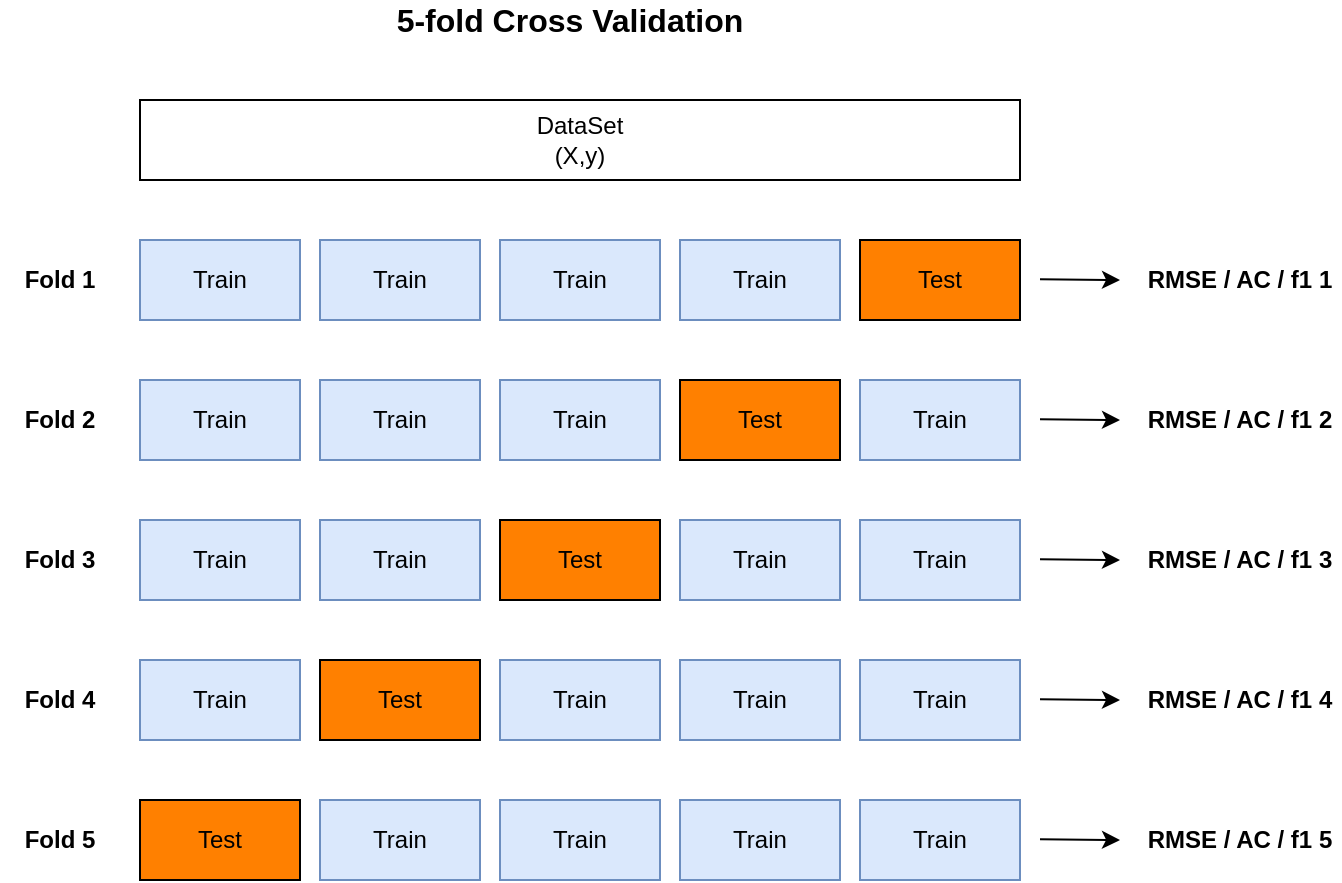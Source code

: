 <mxfile version="13.7.3" type="device"><diagram id="gwORpkiTcTMyrVJZlr1m" name="Page-1"><mxGraphModel dx="1086" dy="846" grid="1" gridSize="10" guides="1" tooltips="1" connect="1" arrows="1" fold="1" page="1" pageScale="1" pageWidth="827" pageHeight="1169" math="0" shadow="0"><root><mxCell id="0"/><mxCell id="1" parent="0"/><mxCell id="6YuwhX_xSr0UXWVqDq8y-11" value="" style="group" parent="1" vertex="1" connectable="0"><mxGeometry x="10" y="90" width="670" height="440" as="geometry"/></mxCell><mxCell id="6YuwhX_xSr0UXWVqDq8y-10" value="" style="group" parent="6YuwhX_xSr0UXWVqDq8y-11" vertex="1" connectable="0"><mxGeometry width="670" height="440" as="geometry"/></mxCell><mxCell id="zF2MyAngvlr5sfYJ5e23-27" value="&lt;font style=&quot;font-size: 16px&quot;&gt;&lt;b&gt;5-fold Cross Validation&lt;/b&gt;&lt;/font&gt;" style="text;html=1;strokeColor=none;fillColor=none;align=center;verticalAlign=middle;whiteSpace=wrap;rounded=0;" parent="6YuwhX_xSr0UXWVqDq8y-10" vertex="1"><mxGeometry x="60" width="450" height="20" as="geometry"/></mxCell><mxCell id="3gD5vUcA-I6e_uek29UQ-1" value="" style="group" vertex="1" connectable="0" parent="6YuwhX_xSr0UXWVqDq8y-10"><mxGeometry y="50" width="670" height="390" as="geometry"/></mxCell><mxCell id="zF2MyAngvlr5sfYJ5e23-1" value="Train" style="rounded=0;whiteSpace=wrap;html=1;fillColor=#dae8fc;strokeColor=#6c8ebf;" parent="3gD5vUcA-I6e_uek29UQ-1" vertex="1"><mxGeometry x="70" y="70" width="80" height="40" as="geometry"/></mxCell><mxCell id="zF2MyAngvlr5sfYJ5e23-2" value="Train" style="rounded=0;whiteSpace=wrap;html=1;fillColor=#dae8fc;strokeColor=#6c8ebf;" parent="3gD5vUcA-I6e_uek29UQ-1" vertex="1"><mxGeometry x="160" y="70" width="80" height="40" as="geometry"/></mxCell><mxCell id="zF2MyAngvlr5sfYJ5e23-3" value="Train" style="rounded=0;whiteSpace=wrap;html=1;fillColor=#dae8fc;strokeColor=#6c8ebf;" parent="3gD5vUcA-I6e_uek29UQ-1" vertex="1"><mxGeometry x="250" y="70" width="80" height="40" as="geometry"/></mxCell><mxCell id="zF2MyAngvlr5sfYJ5e23-4" value="Train" style="rounded=0;whiteSpace=wrap;html=1;fillColor=#dae8fc;strokeColor=#6c8ebf;" parent="3gD5vUcA-I6e_uek29UQ-1" vertex="1"><mxGeometry x="340" y="70" width="80" height="40" as="geometry"/></mxCell><mxCell id="zF2MyAngvlr5sfYJ5e23-5" value="Test" style="rounded=0;whiteSpace=wrap;html=1;fillColor=#FF8000;" parent="3gD5vUcA-I6e_uek29UQ-1" vertex="1"><mxGeometry x="430" y="70" width="80" height="40" as="geometry"/></mxCell><mxCell id="zF2MyAngvlr5sfYJ5e23-6" value="Train" style="rounded=0;whiteSpace=wrap;html=1;fillColor=#dae8fc;strokeColor=#6c8ebf;" parent="3gD5vUcA-I6e_uek29UQ-1" vertex="1"><mxGeometry x="70" y="140" width="80" height="40" as="geometry"/></mxCell><mxCell id="zF2MyAngvlr5sfYJ5e23-7" value="Train" style="rounded=0;whiteSpace=wrap;html=1;fillColor=#dae8fc;strokeColor=#6c8ebf;" parent="3gD5vUcA-I6e_uek29UQ-1" vertex="1"><mxGeometry x="160" y="140" width="80" height="40" as="geometry"/></mxCell><mxCell id="zF2MyAngvlr5sfYJ5e23-8" value="Train" style="rounded=0;whiteSpace=wrap;html=1;fillColor=#dae8fc;strokeColor=#6c8ebf;" parent="3gD5vUcA-I6e_uek29UQ-1" vertex="1"><mxGeometry x="430" y="140" width="80" height="40" as="geometry"/></mxCell><mxCell id="zF2MyAngvlr5sfYJ5e23-9" value="Train" style="rounded=0;whiteSpace=wrap;html=1;fillColor=#dae8fc;strokeColor=#6c8ebf;" parent="3gD5vUcA-I6e_uek29UQ-1" vertex="1"><mxGeometry x="250" y="140" width="80" height="40" as="geometry"/></mxCell><mxCell id="zF2MyAngvlr5sfYJ5e23-10" value="Test" style="rounded=0;whiteSpace=wrap;html=1;fillColor=#FF8000;" parent="3gD5vUcA-I6e_uek29UQ-1" vertex="1"><mxGeometry x="340" y="140" width="80" height="40" as="geometry"/></mxCell><mxCell id="zF2MyAngvlr5sfYJ5e23-11" value="Train" style="rounded=0;whiteSpace=wrap;html=1;fillColor=#dae8fc;strokeColor=#6c8ebf;" parent="3gD5vUcA-I6e_uek29UQ-1" vertex="1"><mxGeometry x="70" y="210" width="80" height="40" as="geometry"/></mxCell><mxCell id="zF2MyAngvlr5sfYJ5e23-12" value="Train" style="rounded=0;whiteSpace=wrap;html=1;fillColor=#dae8fc;strokeColor=#6c8ebf;" parent="3gD5vUcA-I6e_uek29UQ-1" vertex="1"><mxGeometry x="160" y="210" width="80" height="40" as="geometry"/></mxCell><mxCell id="zF2MyAngvlr5sfYJ5e23-13" value="Train" style="rounded=0;whiteSpace=wrap;html=1;fillColor=#dae8fc;strokeColor=#6c8ebf;" parent="3gD5vUcA-I6e_uek29UQ-1" vertex="1"><mxGeometry x="430" y="210" width="80" height="40" as="geometry"/></mxCell><mxCell id="zF2MyAngvlr5sfYJ5e23-14" value="Train" style="rounded=0;whiteSpace=wrap;html=1;fillColor=#dae8fc;strokeColor=#6c8ebf;" parent="3gD5vUcA-I6e_uek29UQ-1" vertex="1"><mxGeometry x="340" y="210" width="80" height="40" as="geometry"/></mxCell><mxCell id="zF2MyAngvlr5sfYJ5e23-15" value="Test" style="rounded=0;whiteSpace=wrap;html=1;fillColor=#FF8000;" parent="3gD5vUcA-I6e_uek29UQ-1" vertex="1"><mxGeometry x="250" y="210" width="80" height="40" as="geometry"/></mxCell><mxCell id="zF2MyAngvlr5sfYJ5e23-16" value="Train" style="rounded=0;whiteSpace=wrap;html=1;fillColor=#dae8fc;strokeColor=#6c8ebf;" parent="3gD5vUcA-I6e_uek29UQ-1" vertex="1"><mxGeometry x="70" y="280" width="80" height="40" as="geometry"/></mxCell><mxCell id="zF2MyAngvlr5sfYJ5e23-17" value="Train" style="rounded=0;whiteSpace=wrap;html=1;fillColor=#dae8fc;strokeColor=#6c8ebf;" parent="3gD5vUcA-I6e_uek29UQ-1" vertex="1"><mxGeometry x="430" y="280" width="80" height="40" as="geometry"/></mxCell><mxCell id="zF2MyAngvlr5sfYJ5e23-18" value="Train" style="rounded=0;whiteSpace=wrap;html=1;fillColor=#dae8fc;strokeColor=#6c8ebf;" parent="3gD5vUcA-I6e_uek29UQ-1" vertex="1"><mxGeometry x="250" y="280" width="80" height="40" as="geometry"/></mxCell><mxCell id="zF2MyAngvlr5sfYJ5e23-19" value="Train" style="rounded=0;whiteSpace=wrap;html=1;fillColor=#dae8fc;strokeColor=#6c8ebf;" parent="3gD5vUcA-I6e_uek29UQ-1" vertex="1"><mxGeometry x="340" y="280" width="80" height="40" as="geometry"/></mxCell><mxCell id="zF2MyAngvlr5sfYJ5e23-20" value="Test" style="rounded=0;whiteSpace=wrap;html=1;fillColor=#FF8000;" parent="3gD5vUcA-I6e_uek29UQ-1" vertex="1"><mxGeometry x="160" y="280" width="80" height="40" as="geometry"/></mxCell><mxCell id="zF2MyAngvlr5sfYJ5e23-21" value="Train" style="rounded=0;whiteSpace=wrap;html=1;fillColor=#dae8fc;strokeColor=#6c8ebf;" parent="3gD5vUcA-I6e_uek29UQ-1" vertex="1"><mxGeometry x="430" y="350" width="80" height="40" as="geometry"/></mxCell><mxCell id="zF2MyAngvlr5sfYJ5e23-22" value="Train" style="rounded=0;whiteSpace=wrap;html=1;fillColor=#dae8fc;strokeColor=#6c8ebf;" parent="3gD5vUcA-I6e_uek29UQ-1" vertex="1"><mxGeometry x="160" y="350" width="80" height="40" as="geometry"/></mxCell><mxCell id="zF2MyAngvlr5sfYJ5e23-23" value="Train" style="rounded=0;whiteSpace=wrap;html=1;fillColor=#dae8fc;strokeColor=#6c8ebf;" parent="3gD5vUcA-I6e_uek29UQ-1" vertex="1"><mxGeometry x="250" y="350" width="80" height="40" as="geometry"/></mxCell><mxCell id="zF2MyAngvlr5sfYJ5e23-24" value="Train" style="rounded=0;whiteSpace=wrap;html=1;fillColor=#dae8fc;strokeColor=#6c8ebf;" parent="3gD5vUcA-I6e_uek29UQ-1" vertex="1"><mxGeometry x="340" y="350" width="80" height="40" as="geometry"/></mxCell><mxCell id="zF2MyAngvlr5sfYJ5e23-25" value="Test" style="rounded=0;whiteSpace=wrap;html=1;fillColor=#FF8000;" parent="3gD5vUcA-I6e_uek29UQ-1" vertex="1"><mxGeometry x="70" y="350" width="80" height="40" as="geometry"/></mxCell><mxCell id="zF2MyAngvlr5sfYJ5e23-26" value="DataSet &lt;br&gt;(X,y)" style="rounded=0;whiteSpace=wrap;html=1;" parent="3gD5vUcA-I6e_uek29UQ-1" vertex="1"><mxGeometry x="70" width="440" height="40" as="geometry"/></mxCell><mxCell id="zF2MyAngvlr5sfYJ5e23-28" value="RMSE / AC / f1 1" style="text;html=1;strokeColor=none;fillColor=none;align=center;verticalAlign=middle;whiteSpace=wrap;rounded=0;fontStyle=1" parent="3gD5vUcA-I6e_uek29UQ-1" vertex="1"><mxGeometry x="570" y="80" width="100" height="20" as="geometry"/></mxCell><mxCell id="zF2MyAngvlr5sfYJ5e23-30" value="" style="endArrow=classic;html=1;" parent="3gD5vUcA-I6e_uek29UQ-1" edge="1"><mxGeometry width="50" height="50" relative="1" as="geometry"><mxPoint x="520" y="89.66" as="sourcePoint"/><mxPoint x="560" y="90" as="targetPoint"/></mxGeometry></mxCell><mxCell id="zF2MyAngvlr5sfYJ5e23-33" value="" style="endArrow=classic;html=1;" parent="3gD5vUcA-I6e_uek29UQ-1" edge="1"><mxGeometry width="50" height="50" relative="1" as="geometry"><mxPoint x="520" y="159.66" as="sourcePoint"/><mxPoint x="560" y="160" as="targetPoint"/></mxGeometry></mxCell><mxCell id="zF2MyAngvlr5sfYJ5e23-35" value="" style="endArrow=classic;html=1;" parent="3gD5vUcA-I6e_uek29UQ-1" edge="1"><mxGeometry width="50" height="50" relative="1" as="geometry"><mxPoint x="520" y="229.66" as="sourcePoint"/><mxPoint x="560" y="230" as="targetPoint"/></mxGeometry></mxCell><mxCell id="zF2MyAngvlr5sfYJ5e23-37" value="" style="endArrow=classic;html=1;" parent="3gD5vUcA-I6e_uek29UQ-1" edge="1"><mxGeometry width="50" height="50" relative="1" as="geometry"><mxPoint x="520" y="299.66" as="sourcePoint"/><mxPoint x="560" y="300" as="targetPoint"/></mxGeometry></mxCell><mxCell id="zF2MyAngvlr5sfYJ5e23-39" value="" style="endArrow=classic;html=1;" parent="3gD5vUcA-I6e_uek29UQ-1" edge="1"><mxGeometry width="50" height="50" relative="1" as="geometry"><mxPoint x="520" y="369.66" as="sourcePoint"/><mxPoint x="560" y="370" as="targetPoint"/></mxGeometry></mxCell><mxCell id="6YuwhX_xSr0UXWVqDq8y-1" value="Fold 1" style="text;html=1;strokeColor=none;fillColor=none;align=center;verticalAlign=middle;whiteSpace=wrap;rounded=0;fontStyle=1" parent="3gD5vUcA-I6e_uek29UQ-1" vertex="1"><mxGeometry y="80" width="60" height="20" as="geometry"/></mxCell><mxCell id="6YuwhX_xSr0UXWVqDq8y-2" value="Fold 2" style="text;html=1;strokeColor=none;fillColor=none;align=center;verticalAlign=middle;whiteSpace=wrap;rounded=0;fontStyle=1" parent="3gD5vUcA-I6e_uek29UQ-1" vertex="1"><mxGeometry y="150" width="60" height="20" as="geometry"/></mxCell><mxCell id="6YuwhX_xSr0UXWVqDq8y-3" value="Fold 3" style="text;html=1;strokeColor=none;fillColor=none;align=center;verticalAlign=middle;whiteSpace=wrap;rounded=0;fontStyle=1" parent="3gD5vUcA-I6e_uek29UQ-1" vertex="1"><mxGeometry y="220" width="60" height="20" as="geometry"/></mxCell><mxCell id="6YuwhX_xSr0UXWVqDq8y-4" value="Fold 4" style="text;html=1;strokeColor=none;fillColor=none;align=center;verticalAlign=middle;whiteSpace=wrap;rounded=0;fontStyle=1" parent="3gD5vUcA-I6e_uek29UQ-1" vertex="1"><mxGeometry y="290" width="60" height="20" as="geometry"/></mxCell><mxCell id="6YuwhX_xSr0UXWVqDq8y-5" value="Fold 5" style="text;html=1;strokeColor=none;fillColor=none;align=center;verticalAlign=middle;whiteSpace=wrap;rounded=0;fontStyle=1" parent="3gD5vUcA-I6e_uek29UQ-1" vertex="1"><mxGeometry y="360" width="60" height="20" as="geometry"/></mxCell><mxCell id="6YuwhX_xSr0UXWVqDq8y-6" value="RMSE / AC / f1 2" style="text;html=1;strokeColor=none;fillColor=none;align=center;verticalAlign=middle;whiteSpace=wrap;rounded=0;fontStyle=1" parent="3gD5vUcA-I6e_uek29UQ-1" vertex="1"><mxGeometry x="570" y="150" width="100" height="20" as="geometry"/></mxCell><mxCell id="6YuwhX_xSr0UXWVqDq8y-7" value="RMSE / AC / f1 3" style="text;html=1;strokeColor=none;fillColor=none;align=center;verticalAlign=middle;whiteSpace=wrap;rounded=0;fontStyle=1" parent="3gD5vUcA-I6e_uek29UQ-1" vertex="1"><mxGeometry x="570" y="220" width="100" height="20" as="geometry"/></mxCell><mxCell id="6YuwhX_xSr0UXWVqDq8y-8" value="RMSE / AC / f1 4" style="text;html=1;strokeColor=none;fillColor=none;align=center;verticalAlign=middle;whiteSpace=wrap;rounded=0;fontStyle=1" parent="3gD5vUcA-I6e_uek29UQ-1" vertex="1"><mxGeometry x="570" y="290" width="100" height="20" as="geometry"/></mxCell><mxCell id="6YuwhX_xSr0UXWVqDq8y-9" value="RMSE / AC / f1 5" style="text;html=1;strokeColor=none;fillColor=none;align=center;verticalAlign=middle;whiteSpace=wrap;rounded=0;fontStyle=1" parent="3gD5vUcA-I6e_uek29UQ-1" vertex="1"><mxGeometry x="570" y="360" width="100" height="20" as="geometry"/></mxCell></root></mxGraphModel></diagram></mxfile>
